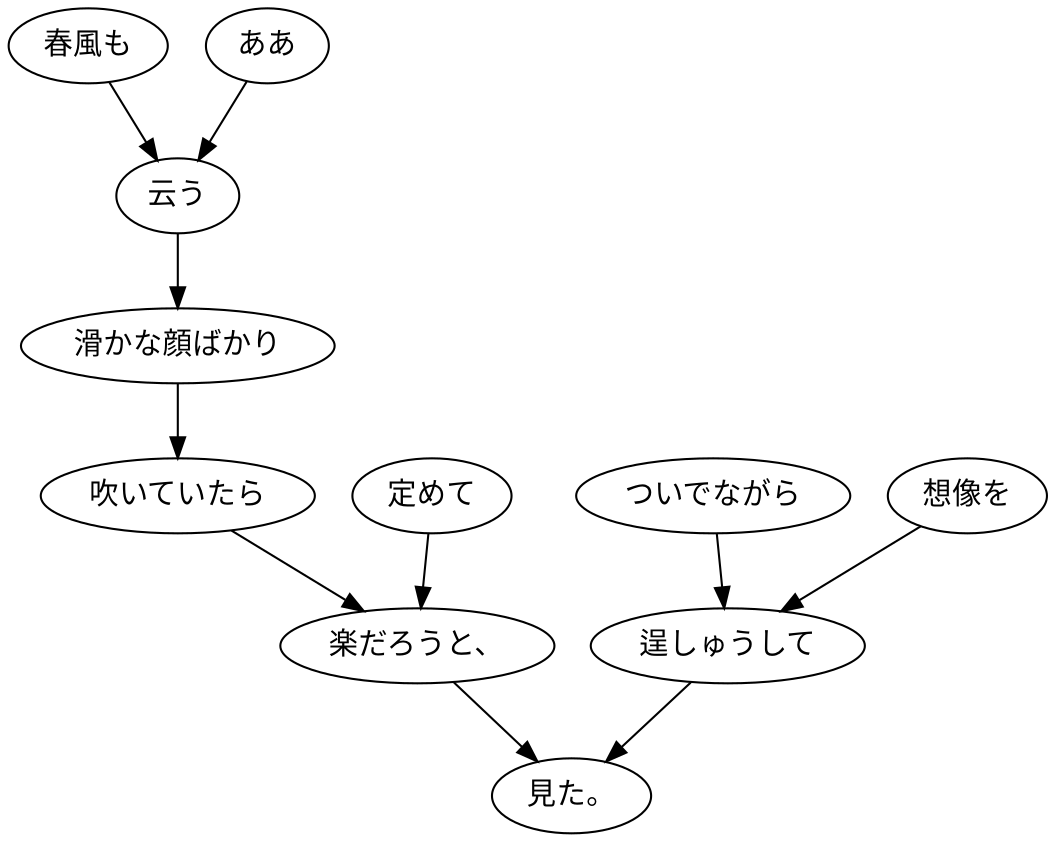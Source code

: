 digraph graph2095 {
	node0 [label="春風も"];
	node1 [label="ああ"];
	node2 [label="云う"];
	node3 [label="滑かな顔ばかり"];
	node4 [label="吹いていたら"];
	node5 [label="定めて"];
	node6 [label="楽だろうと、"];
	node7 [label="ついでながら"];
	node8 [label="想像を"];
	node9 [label="逞しゅうして"];
	node10 [label="見た。"];
	node0 -> node2;
	node1 -> node2;
	node2 -> node3;
	node3 -> node4;
	node4 -> node6;
	node5 -> node6;
	node6 -> node10;
	node7 -> node9;
	node8 -> node9;
	node9 -> node10;
}
